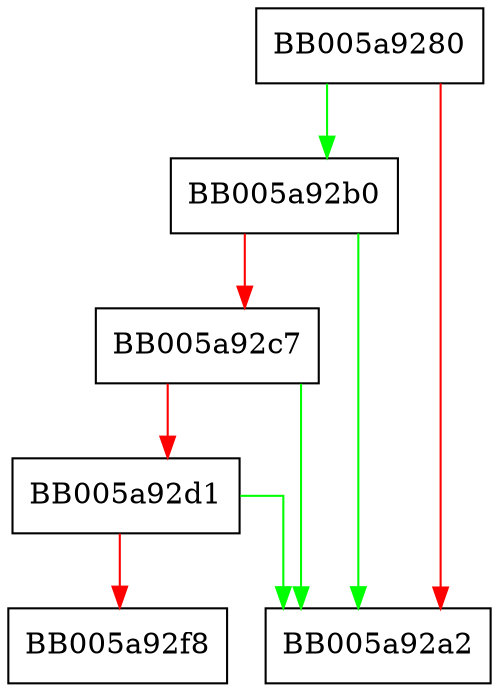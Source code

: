 digraph err_shelve_state {
  node [shape="box"];
  graph [splines=ortho];
  BB005a9280 -> BB005a92b0 [color="green"];
  BB005a9280 -> BB005a92a2 [color="red"];
  BB005a92b0 -> BB005a92a2 [color="green"];
  BB005a92b0 -> BB005a92c7 [color="red"];
  BB005a92c7 -> BB005a92a2 [color="green"];
  BB005a92c7 -> BB005a92d1 [color="red"];
  BB005a92d1 -> BB005a92a2 [color="green"];
  BB005a92d1 -> BB005a92f8 [color="red"];
}